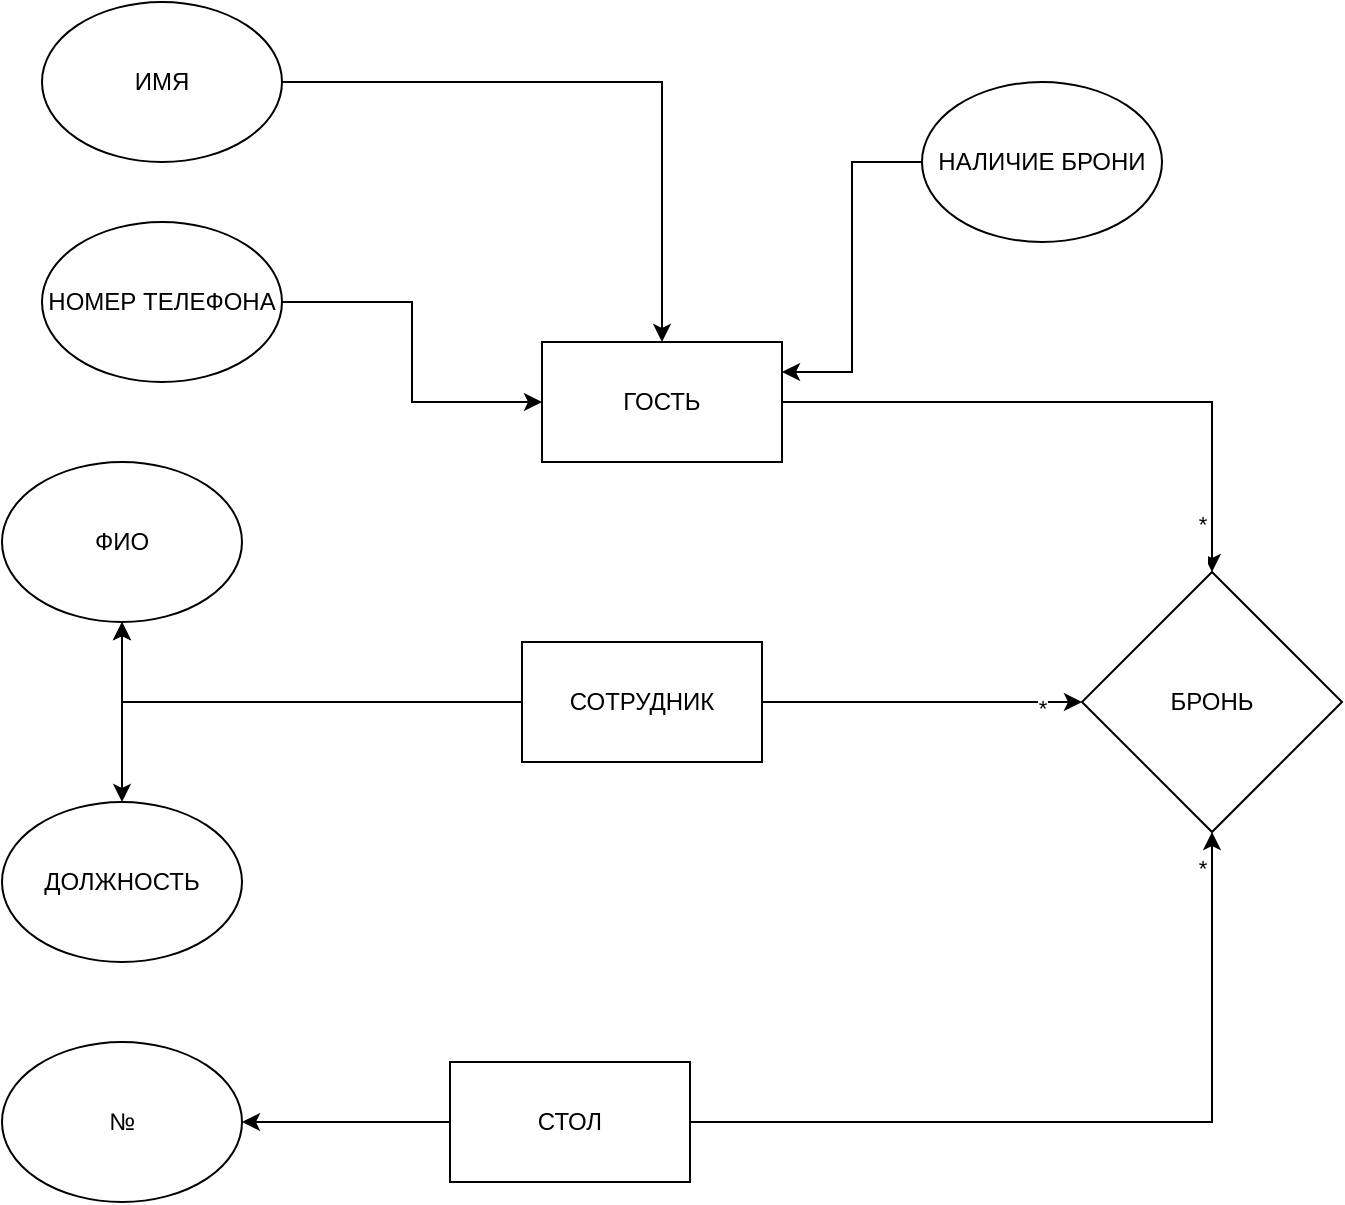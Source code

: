 <mxfile version="24.7.17">
  <diagram name="Страница — 1" id="HFJbQWnAYXn9muMDDvqn">
    <mxGraphModel dx="472" dy="1945" grid="1" gridSize="10" guides="1" tooltips="1" connect="1" arrows="1" fold="1" page="1" pageScale="1" pageWidth="827" pageHeight="1169" math="0" shadow="0">
      <root>
        <mxCell id="0" />
        <mxCell id="1" parent="0" />
        <mxCell id="m-adAyAmbpCE-N7vckPN-4" value="ГОСТЬ" style="rounded=0;whiteSpace=wrap;html=1;" vertex="1" parent="1">
          <mxGeometry x="340" y="100" width="120" height="60" as="geometry" />
        </mxCell>
        <mxCell id="m-adAyAmbpCE-N7vckPN-14" value="" style="edgeStyle=orthogonalEdgeStyle;rounded=0;orthogonalLoop=1;jettySize=auto;html=1;" edge="1" parent="1" source="m-adAyAmbpCE-N7vckPN-5" target="m-adAyAmbpCE-N7vckPN-9">
          <mxGeometry relative="1" as="geometry" />
        </mxCell>
        <mxCell id="m-adAyAmbpCE-N7vckPN-15" value="" style="edgeStyle=orthogonalEdgeStyle;rounded=0;orthogonalLoop=1;jettySize=auto;html=1;" edge="1" parent="1" source="m-adAyAmbpCE-N7vckPN-5" target="m-adAyAmbpCE-N7vckPN-9">
          <mxGeometry relative="1" as="geometry" />
        </mxCell>
        <mxCell id="m-adAyAmbpCE-N7vckPN-16" style="edgeStyle=orthogonalEdgeStyle;rounded=0;orthogonalLoop=1;jettySize=auto;html=1;" edge="1" parent="1" source="m-adAyAmbpCE-N7vckPN-5" target="m-adAyAmbpCE-N7vckPN-8">
          <mxGeometry relative="1" as="geometry" />
        </mxCell>
        <mxCell id="m-adAyAmbpCE-N7vckPN-26" style="edgeStyle=orthogonalEdgeStyle;rounded=0;orthogonalLoop=1;jettySize=auto;html=1;" edge="1" parent="1" source="m-adAyAmbpCE-N7vckPN-5" target="m-adAyAmbpCE-N7vckPN-19">
          <mxGeometry relative="1" as="geometry">
            <Array as="points">
              <mxPoint x="570" y="280" />
              <mxPoint x="570" y="280" />
            </Array>
          </mxGeometry>
        </mxCell>
        <mxCell id="m-adAyAmbpCE-N7vckPN-28" value="&lt;div&gt;*&lt;/div&gt;&lt;div&gt;&lt;br&gt;&lt;/div&gt;" style="edgeLabel;html=1;align=center;verticalAlign=middle;resizable=0;points=[];" vertex="1" connectable="0" parent="m-adAyAmbpCE-N7vckPN-26">
          <mxGeometry x="0.487" y="4" relative="1" as="geometry">
            <mxPoint x="21" y="14" as="offset" />
          </mxGeometry>
        </mxCell>
        <mxCell id="m-adAyAmbpCE-N7vckPN-5" value="СОТРУДНИК" style="rounded=0;whiteSpace=wrap;html=1;" vertex="1" parent="1">
          <mxGeometry x="330" y="250" width="120" height="60" as="geometry" />
        </mxCell>
        <mxCell id="m-adAyAmbpCE-N7vckPN-18" style="edgeStyle=orthogonalEdgeStyle;rounded=0;orthogonalLoop=1;jettySize=auto;html=1;" edge="1" parent="1" source="m-adAyAmbpCE-N7vckPN-6" target="m-adAyAmbpCE-N7vckPN-17">
          <mxGeometry relative="1" as="geometry" />
        </mxCell>
        <mxCell id="m-adAyAmbpCE-N7vckPN-21" style="edgeStyle=orthogonalEdgeStyle;rounded=0;orthogonalLoop=1;jettySize=auto;html=1;entryX=0.5;entryY=1;entryDx=0;entryDy=0;" edge="1" parent="1" source="m-adAyAmbpCE-N7vckPN-6" target="m-adAyAmbpCE-N7vckPN-19">
          <mxGeometry relative="1" as="geometry" />
        </mxCell>
        <mxCell id="m-adAyAmbpCE-N7vckPN-30" value="&lt;div&gt;*&lt;/div&gt;&lt;div&gt;&lt;br&gt;&lt;/div&gt;" style="edgeLabel;html=1;align=center;verticalAlign=middle;resizable=0;points=[];" vertex="1" connectable="0" parent="m-adAyAmbpCE-N7vckPN-21">
          <mxGeometry x="0.872" y="4" relative="1" as="geometry">
            <mxPoint x="-1" y="-1" as="offset" />
          </mxGeometry>
        </mxCell>
        <mxCell id="m-adAyAmbpCE-N7vckPN-6" value="СТОЛ" style="rounded=0;whiteSpace=wrap;html=1;" vertex="1" parent="1">
          <mxGeometry x="294" y="460" width="120" height="60" as="geometry" />
        </mxCell>
        <mxCell id="m-adAyAmbpCE-N7vckPN-8" value="ДОЛЖНОСТЬ" style="ellipse;whiteSpace=wrap;html=1;" vertex="1" parent="1">
          <mxGeometry x="70" y="330" width="120" height="80" as="geometry" />
        </mxCell>
        <mxCell id="m-adAyAmbpCE-N7vckPN-9" value="ФИО" style="ellipse;whiteSpace=wrap;html=1;" vertex="1" parent="1">
          <mxGeometry x="70" y="160" width="120" height="80" as="geometry" />
        </mxCell>
        <mxCell id="m-adAyAmbpCE-N7vckPN-13" value="" style="edgeStyle=orthogonalEdgeStyle;rounded=0;orthogonalLoop=1;jettySize=auto;html=1;" edge="1" parent="1" source="m-adAyAmbpCE-N7vckPN-10" target="m-adAyAmbpCE-N7vckPN-4">
          <mxGeometry relative="1" as="geometry" />
        </mxCell>
        <mxCell id="m-adAyAmbpCE-N7vckPN-10" value="ИМЯ" style="ellipse;whiteSpace=wrap;html=1;" vertex="1" parent="1">
          <mxGeometry x="90" y="-70" width="120" height="80" as="geometry" />
        </mxCell>
        <mxCell id="m-adAyAmbpCE-N7vckPN-12" value="" style="edgeStyle=orthogonalEdgeStyle;rounded=0;orthogonalLoop=1;jettySize=auto;html=1;" edge="1" parent="1" source="m-adAyAmbpCE-N7vckPN-11" target="m-adAyAmbpCE-N7vckPN-4">
          <mxGeometry relative="1" as="geometry" />
        </mxCell>
        <mxCell id="m-adAyAmbpCE-N7vckPN-11" value="НОМЕР ТЕЛЕФОНА" style="ellipse;whiteSpace=wrap;html=1;" vertex="1" parent="1">
          <mxGeometry x="90" y="40" width="120" height="80" as="geometry" />
        </mxCell>
        <mxCell id="m-adAyAmbpCE-N7vckPN-17" value="№" style="ellipse;whiteSpace=wrap;html=1;" vertex="1" parent="1">
          <mxGeometry x="70" y="450" width="120" height="80" as="geometry" />
        </mxCell>
        <mxCell id="m-adAyAmbpCE-N7vckPN-19" value="&lt;div&gt;БРОНЬ&lt;/div&gt;" style="rhombus;whiteSpace=wrap;html=1;" vertex="1" parent="1">
          <mxGeometry x="610" y="215" width="130" height="130" as="geometry" />
        </mxCell>
        <mxCell id="m-adAyAmbpCE-N7vckPN-20" style="edgeStyle=orthogonalEdgeStyle;rounded=0;orthogonalLoop=1;jettySize=auto;html=1;entryX=0.5;entryY=0;entryDx=0;entryDy=0;" edge="1" parent="1" source="m-adAyAmbpCE-N7vckPN-4" target="m-adAyAmbpCE-N7vckPN-19">
          <mxGeometry relative="1" as="geometry" />
        </mxCell>
        <mxCell id="m-adAyAmbpCE-N7vckPN-27" value="&lt;div&gt;*&lt;/div&gt;&lt;div&gt;&lt;br&gt;&lt;/div&gt;" style="edgeLabel;html=1;align=center;verticalAlign=middle;resizable=0;points=[];" vertex="1" connectable="0" parent="m-adAyAmbpCE-N7vckPN-20">
          <mxGeometry x="0.764" y="-3" relative="1" as="geometry">
            <mxPoint x="-2" y="18" as="offset" />
          </mxGeometry>
        </mxCell>
        <mxCell id="m-adAyAmbpCE-N7vckPN-33" style="edgeStyle=orthogonalEdgeStyle;rounded=0;orthogonalLoop=1;jettySize=auto;html=1;exitX=0;exitY=0.5;exitDx=0;exitDy=0;entryX=1;entryY=0.25;entryDx=0;entryDy=0;" edge="1" parent="1" source="m-adAyAmbpCE-N7vckPN-32" target="m-adAyAmbpCE-N7vckPN-4">
          <mxGeometry relative="1" as="geometry" />
        </mxCell>
        <mxCell id="m-adAyAmbpCE-N7vckPN-32" value="НАЛИЧИЕ БРОНИ" style="ellipse;whiteSpace=wrap;html=1;" vertex="1" parent="1">
          <mxGeometry x="530" y="-30" width="120" height="80" as="geometry" />
        </mxCell>
      </root>
    </mxGraphModel>
  </diagram>
</mxfile>
